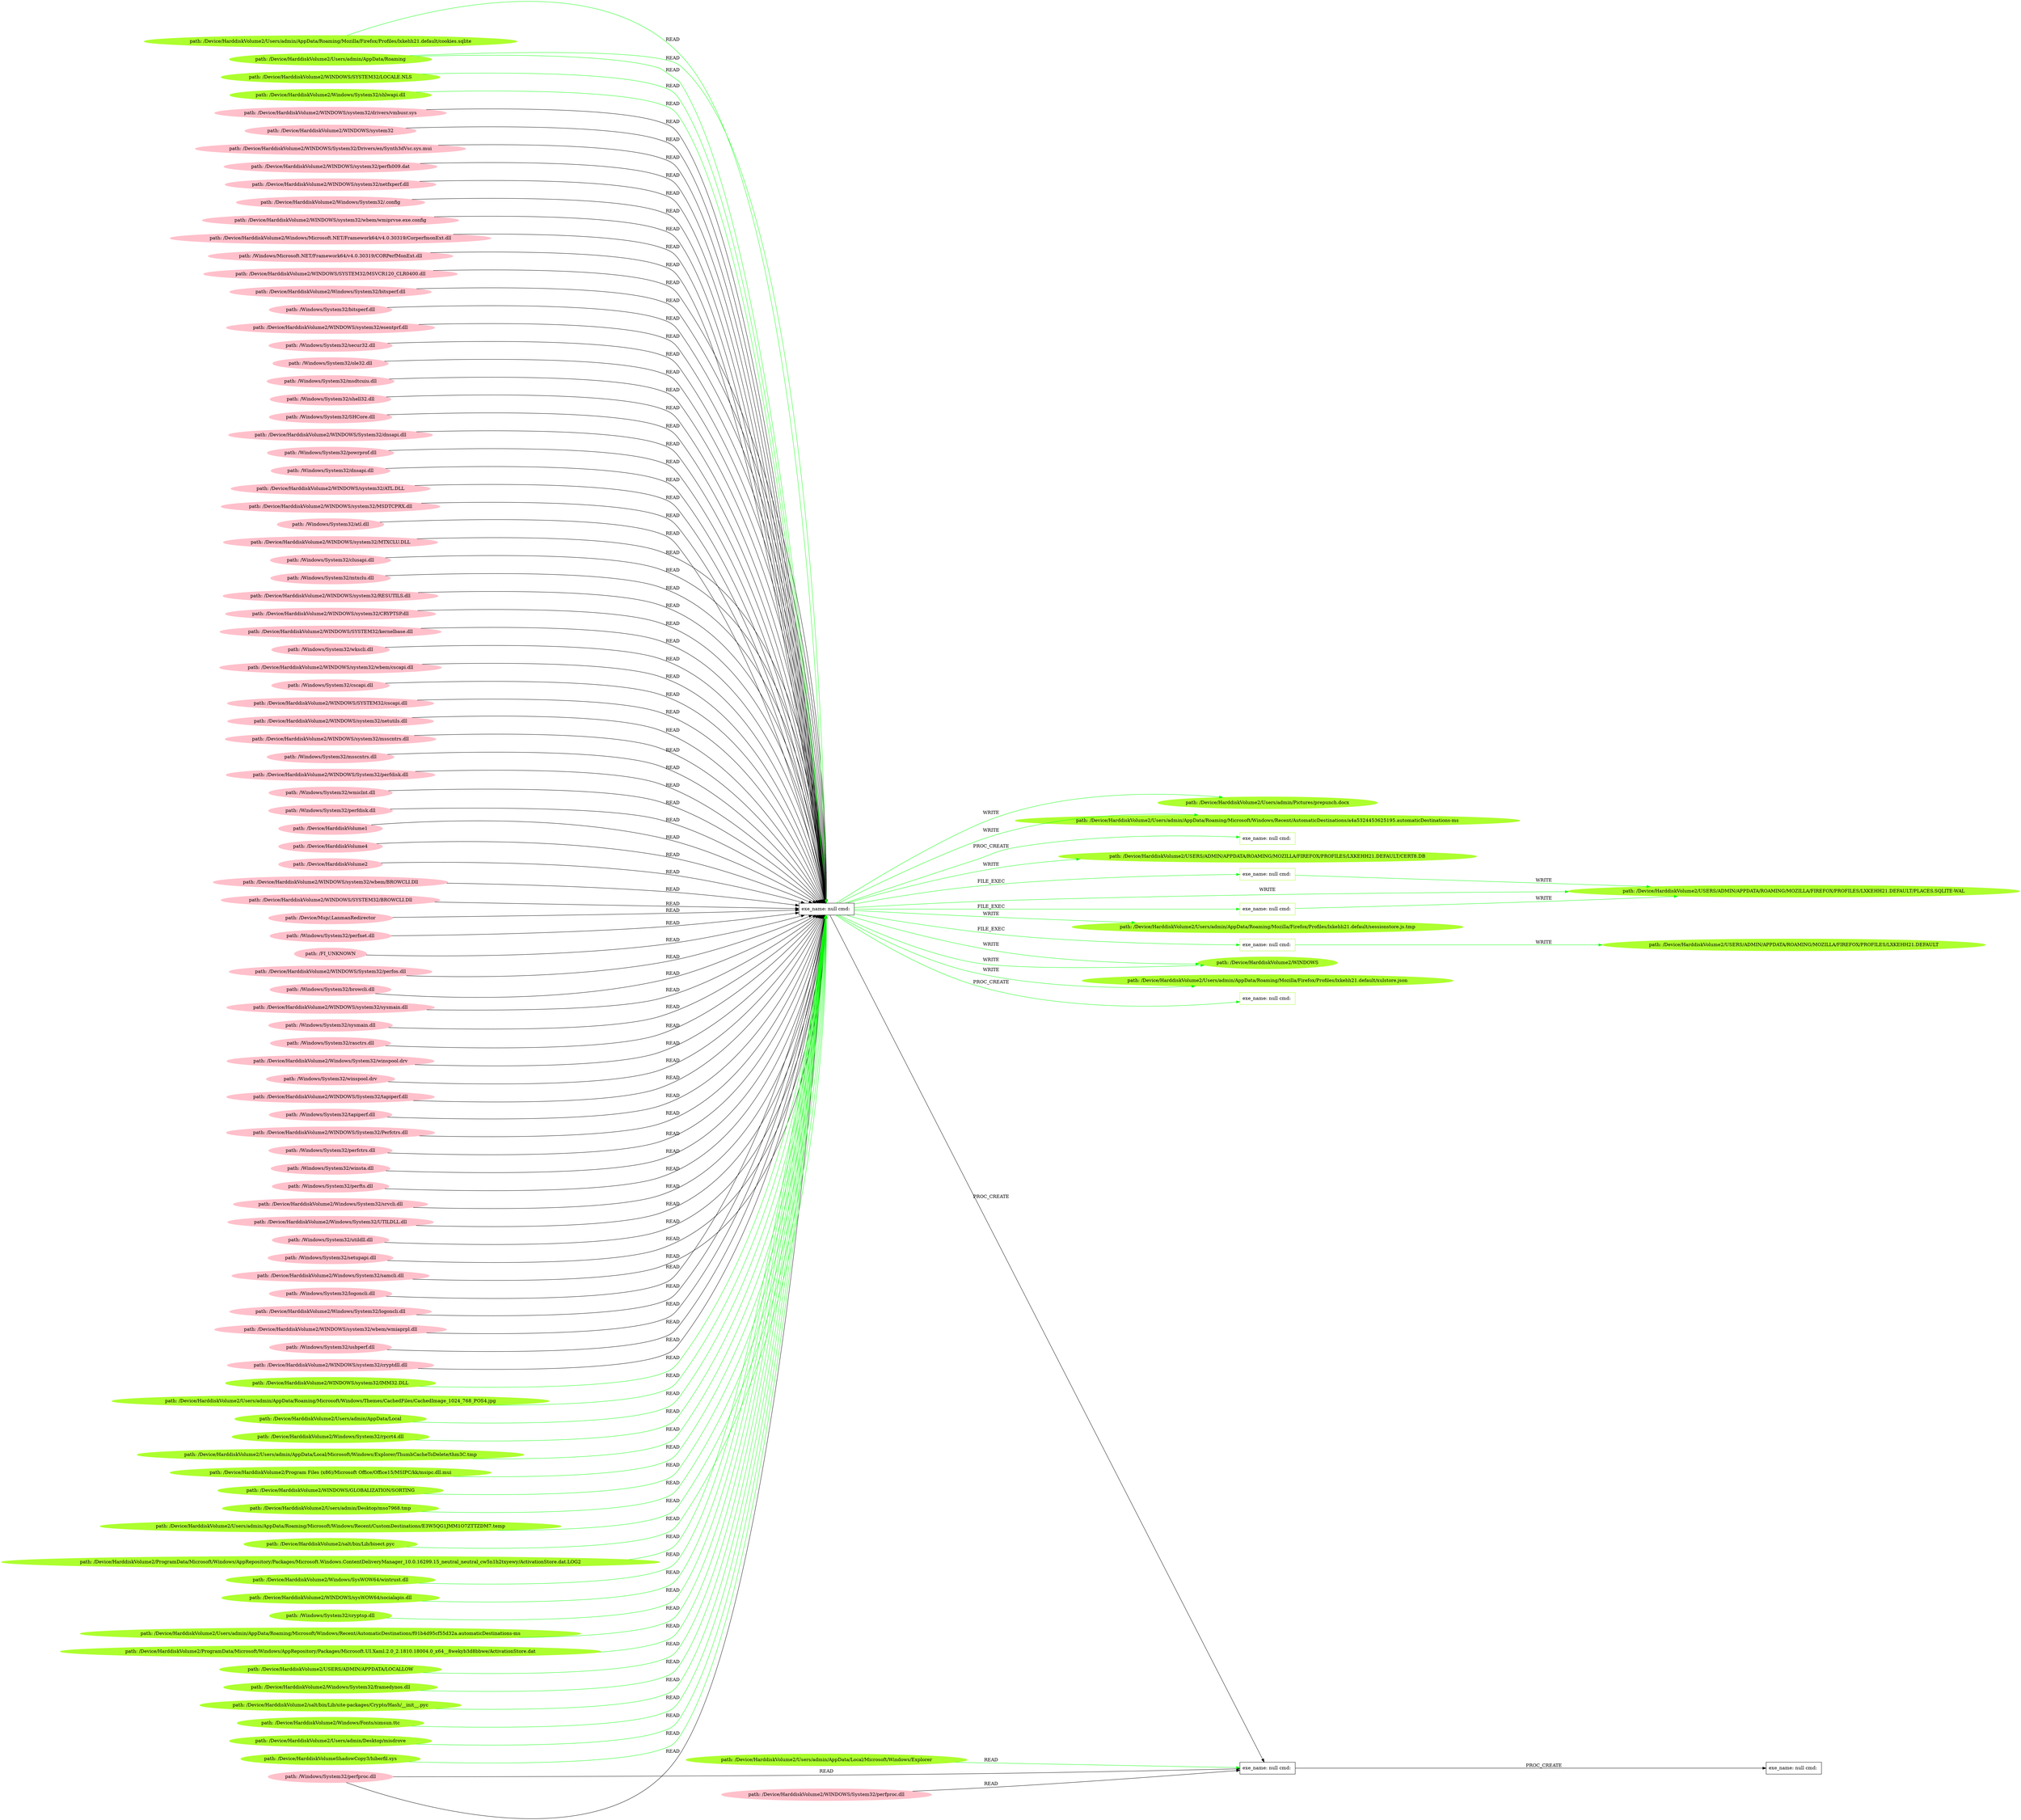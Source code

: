 digraph {
	rankdir=LR
	25 [label="exe_name: null cmd: " color=black shape=box style=solid]
	138 [label="exe_name: null cmd: " color=greenyellow shape=box style=solid]
	25 -> 138 [label=FILE_EXEC color=green]
	25 [label="exe_name: null cmd: " color=black shape=box style=solid]
	150 [label="exe_name: null cmd: " color=greenyellow shape=box style=solid]
	25 -> 150 [label=FILE_EXEC color=green]
	25 [label="exe_name: null cmd: " color=black shape=box style=solid]
	158 [label="exe_name: null cmd: " color=greenyellow shape=box style=solid]
	25 -> 158 [label=FILE_EXEC color=green]
	141 [label="path: /Device/HarddiskVolume2/Users/admin/AppData/Roaming" color=greenyellow shape=oval style=filled]
	25 [label="exe_name: null cmd: " color=black shape=box style=solid]
	141 -> 25 [label=READ color=green]
	134 [label="path: /Device/HarddiskVolume2/WINDOWS/SYSTEM32/LOCALE.NLS" color=greenyellow shape=oval style=filled]
	25 [label="exe_name: null cmd: " color=black shape=box style=solid]
	134 -> 25 [label=READ color=green]
	136 [label="path: /Device/HarddiskVolume2/Windows/System32/shlwapi.dll" color=greenyellow shape=oval style=filled]
	25 [label="exe_name: null cmd: " color=black shape=box style=solid]
	136 -> 25 [label=READ color=green]
	48 [label="path: /Device/HarddiskVolume2/WINDOWS/system32/drivers/vmbusr.sys" color=pink shape=oval style=filled]
	25 [label="exe_name: null cmd: " color=black shape=box style=solid]
	48 -> 25 [label=READ color=black]
	14 [label="path: /Device/HarddiskVolume2/WINDOWS/system32" color=pink shape=oval style=filled]
	25 [label="exe_name: null cmd: " color=black shape=box style=solid]
	14 -> 25 [label=READ color=black]
	20 [label="path: /Device/HarddiskVolume2/WINDOWS/System32/Drivers/en/Synth3dVsc.sys.mui" color=pink shape=oval style=filled]
	25 [label="exe_name: null cmd: " color=black shape=box style=solid]
	20 -> 25 [label=READ color=black]
	104 [label="path: /Device/HarddiskVolume2/WINDOWS/system32/perfh009.dat" color=pink shape=oval style=filled]
	25 [label="exe_name: null cmd: " color=black shape=box style=solid]
	104 -> 25 [label=READ color=black]
	57 [label="path: /Device/HarddiskVolume2/WINDOWS/system32/netfxperf.dll" color=pink shape=oval style=filled]
	25 [label="exe_name: null cmd: " color=black shape=box style=solid]
	57 -> 25 [label=READ color=black]
	92 [label="path: /Device/HarddiskVolume2/Windows/System32/.config" color=pink shape=oval style=filled]
	25 [label="exe_name: null cmd: " color=black shape=box style=solid]
	92 -> 25 [label=READ color=black]
	82 [label="path: /Device/HarddiskVolume2/WINDOWS/system32/wbem/wmiprvse.exe.config" color=pink shape=oval style=filled]
	25 [label="exe_name: null cmd: " color=black shape=box style=solid]
	82 -> 25 [label=READ color=black]
	11 [label="path: /Device/HarddiskVolume2/Windows/Microsoft.NET/Framework64/v4.0.30319/CorperfmonExt.dll" color=pink shape=oval style=filled]
	25 [label="exe_name: null cmd: " color=black shape=box style=solid]
	11 -> 25 [label=READ color=black]
	95 [label="path: /Windows/Microsoft.NET/Framework64/v4.0.30319/CORPerfMonExt.dll" color=pink shape=oval style=filled]
	25 [label="exe_name: null cmd: " color=black shape=box style=solid]
	95 -> 25 [label=READ color=black]
	51 [label="path: /Device/HarddiskVolume2/WINDOWS/SYSTEM32/MSVCR120_CLR0400.dll" color=pink shape=oval style=filled]
	25 [label="exe_name: null cmd: " color=black shape=box style=solid]
	51 -> 25 [label=READ color=black]
	34 [label="path: /Device/HarddiskVolume2/Windows/System32/bitsperf.dll" color=pink shape=oval style=filled]
	25 [label="exe_name: null cmd: " color=black shape=box style=solid]
	34 -> 25 [label=READ color=black]
	72 [label="path: /Windows/System32/bitsperf.dll" color=pink shape=oval style=filled]
	25 [label="exe_name: null cmd: " color=black shape=box style=solid]
	72 -> 25 [label=READ color=black]
	32 [label="path: /Device/HarddiskVolume2/WINDOWS/system32/esentprf.dll" color=pink shape=oval style=filled]
	25 [label="exe_name: null cmd: " color=black shape=box style=solid]
	32 -> 25 [label=READ color=black]
	35 [label="path: /Windows/System32/secur32.dll" color=pink shape=oval style=filled]
	25 [label="exe_name: null cmd: " color=black shape=box style=solid]
	35 -> 25 [label=READ color=black]
	105 [label="path: /Windows/System32/ole32.dll" color=pink shape=oval style=filled]
	25 [label="exe_name: null cmd: " color=black shape=box style=solid]
	105 -> 25 [label=READ color=black]
	83 [label="path: /Windows/System32/msdtcuiu.dll" color=pink shape=oval style=filled]
	25 [label="exe_name: null cmd: " color=black shape=box style=solid]
	83 -> 25 [label=READ color=black]
	85 [label="path: /Windows/System32/shell32.dll" color=pink shape=oval style=filled]
	25 [label="exe_name: null cmd: " color=black shape=box style=solid]
	85 -> 25 [label=READ color=black]
	112 [label="path: /Windows/System32/SHCore.dll" color=pink shape=oval style=filled]
	25 [label="exe_name: null cmd: " color=black shape=box style=solid]
	112 -> 25 [label=READ color=black]
	37 [label="path: /Device/HarddiskVolume2/WINDOWS/System32/dnsapi.dll" color=pink shape=oval style=filled]
	25 [label="exe_name: null cmd: " color=black shape=box style=solid]
	37 -> 25 [label=READ color=black]
	84 [label="path: /Windows/System32/powrprof.dll" color=pink shape=oval style=filled]
	25 [label="exe_name: null cmd: " color=black shape=box style=solid]
	84 -> 25 [label=READ color=black]
	96 [label="path: /Windows/System32/dnsapi.dll" color=pink shape=oval style=filled]
	25 [label="exe_name: null cmd: " color=black shape=box style=solid]
	96 -> 25 [label=READ color=black]
	75 [label="path: /Device/HarddiskVolume2/WINDOWS/system32/ATL.DLL" color=pink shape=oval style=filled]
	25 [label="exe_name: null cmd: " color=black shape=box style=solid]
	75 -> 25 [label=READ color=black]
	114 [label="path: /Device/HarddiskVolume2/WINDOWS/system32/MSDTCPRX.dll" color=pink shape=oval style=filled]
	25 [label="exe_name: null cmd: " color=black shape=box style=solid]
	114 -> 25 [label=READ color=black]
	54 [label="path: /Windows/System32/atl.dll" color=pink shape=oval style=filled]
	25 [label="exe_name: null cmd: " color=black shape=box style=solid]
	54 -> 25 [label=READ color=black]
	65 [label="path: /Device/HarddiskVolume2/WINDOWS/system32/MTXCLU.DLL" color=pink shape=oval style=filled]
	25 [label="exe_name: null cmd: " color=black shape=box style=solid]
	65 -> 25 [label=READ color=black]
	98 [label="path: /Windows/System32/clusapi.dll" color=pink shape=oval style=filled]
	25 [label="exe_name: null cmd: " color=black shape=box style=solid]
	98 -> 25 [label=READ color=black]
	80 [label="path: /Windows/System32/mtxclu.dll" color=pink shape=oval style=filled]
	25 [label="exe_name: null cmd: " color=black shape=box style=solid]
	80 -> 25 [label=READ color=black]
	68 [label="path: /Device/HarddiskVolume2/WINDOWS/system32/RESUTILS.dll" color=pink shape=oval style=filled]
	25 [label="exe_name: null cmd: " color=black shape=box style=solid]
	68 -> 25 [label=READ color=black]
	55 [label="path: /Device/HarddiskVolume2/WINDOWS/system32/CRYPTSP.dll" color=pink shape=oval style=filled]
	25 [label="exe_name: null cmd: " color=black shape=box style=solid]
	55 -> 25 [label=READ color=black]
	53 [label="path: /Device/HarddiskVolume2/WINDOWS/SYSTEM32/kernelbase.dll" color=pink shape=oval style=filled]
	25 [label="exe_name: null cmd: " color=black shape=box style=solid]
	53 -> 25 [label=READ color=black]
	36 [label="path: /Windows/System32/wkscli.dll" color=pink shape=oval style=filled]
	25 [label="exe_name: null cmd: " color=black shape=box style=solid]
	36 -> 25 [label=READ color=black]
	60 [label="path: /Device/HarddiskVolume2/WINDOWS/system32/wbem/cscapi.dll" color=pink shape=oval style=filled]
	25 [label="exe_name: null cmd: " color=black shape=box style=solid]
	60 -> 25 [label=READ color=black]
	81 [label="path: /Windows/System32/cscapi.dll" color=pink shape=oval style=filled]
	25 [label="exe_name: null cmd: " color=black shape=box style=solid]
	81 -> 25 [label=READ color=black]
	109 [label="path: /Device/HarddiskVolume2/WINDOWS/SYSTEM32/cscapi.dll" color=pink shape=oval style=filled]
	25 [label="exe_name: null cmd: " color=black shape=box style=solid]
	109 -> 25 [label=READ color=black]
	50 [label="path: /Device/HarddiskVolume2/WINDOWS/system32/netutils.dll" color=pink shape=oval style=filled]
	25 [label="exe_name: null cmd: " color=black shape=box style=solid]
	50 -> 25 [label=READ color=black]
	4 [label="path: /Device/HarddiskVolume2/WINDOWS/system32/msscntrs.dll" color=pink shape=oval style=filled]
	25 [label="exe_name: null cmd: " color=black shape=box style=solid]
	4 -> 25 [label=READ color=black]
	33 [label="path: /Windows/System32/msscntrs.dll" color=pink shape=oval style=filled]
	25 [label="exe_name: null cmd: " color=black shape=box style=solid]
	33 -> 25 [label=READ color=black]
	38 [label="path: /Device/HarddiskVolume2/WINDOWS/System32/perfdisk.dll" color=pink shape=oval style=filled]
	25 [label="exe_name: null cmd: " color=black shape=box style=solid]
	38 -> 25 [label=READ color=black]
	111 [label="path: /Windows/System32/wmiclnt.dll" color=pink shape=oval style=filled]
	25 [label="exe_name: null cmd: " color=black shape=box style=solid]
	111 -> 25 [label=READ color=black]
	73 [label="path: /Windows/System32/perfdisk.dll" color=pink shape=oval style=filled]
	25 [label="exe_name: null cmd: " color=black shape=box style=solid]
	73 -> 25 [label=READ color=black]
	58 [label="path: /Device/HarddiskVolume1" color=pink shape=oval style=filled]
	25 [label="exe_name: null cmd: " color=black shape=box style=solid]
	58 -> 25 [label=READ color=black]
	7 [label="path: /Device/HarddiskVolume4" color=pink shape=oval style=filled]
	25 [label="exe_name: null cmd: " color=black shape=box style=solid]
	7 -> 25 [label=READ color=black]
	66 [label="path: /Device/HarddiskVolume2" color=pink shape=oval style=filled]
	25 [label="exe_name: null cmd: " color=black shape=box style=solid]
	66 -> 25 [label=READ color=black]
	99 [label="path: /Device/HarddiskVolume2/WINDOWS/system32/wbem/BROWCLI.Dll" color=pink shape=oval style=filled]
	25 [label="exe_name: null cmd: " color=black shape=box style=solid]
	99 -> 25 [label=READ color=black]
	12 [label="path: /Device/HarddiskVolume2/WINDOWS/SYSTEM32/BROWCLI.Dll" color=pink shape=oval style=filled]
	25 [label="exe_name: null cmd: " color=black shape=box style=solid]
	12 -> 25 [label=READ color=black]
	16 [label="path: /Device/Mup/;LanmanRedirector" color=pink shape=oval style=filled]
	25 [label="exe_name: null cmd: " color=black shape=box style=solid]
	16 -> 25 [label=READ color=black]
	103 [label="path: /Windows/System32/perfnet.dll" color=pink shape=oval style=filled]
	25 [label="exe_name: null cmd: " color=black shape=box style=solid]
	103 -> 25 [label=READ color=black]
	115 [label="path: /FI_UNKNOWN" color=pink shape=oval style=filled]
	25 [label="exe_name: null cmd: " color=black shape=box style=solid]
	115 -> 25 [label=READ color=black]
	94 [label="path: /Device/HarddiskVolume2/WINDOWS/System32/perfos.dll" color=pink shape=oval style=filled]
	25 [label="exe_name: null cmd: " color=black shape=box style=solid]
	94 -> 25 [label=READ color=black]
	42 [label="path: /Windows/System32/browcli.dll" color=pink shape=oval style=filled]
	25 [label="exe_name: null cmd: " color=black shape=box style=solid]
	42 -> 25 [label=READ color=black]
	119 [label="path: /Windows/System32/perfproc.dll" color=pink shape=oval style=filled]
	25 [label="exe_name: null cmd: " color=black shape=box style=solid]
	119 -> 25 [label=READ color=black]
	45 [label="path: /Device/HarddiskVolume2/WINDOWS/system32/sysmain.dll" color=pink shape=oval style=filled]
	25 [label="exe_name: null cmd: " color=black shape=box style=solid]
	45 -> 25 [label=READ color=black]
	63 [label="path: /Windows/System32/sysmain.dll" color=pink shape=oval style=filled]
	25 [label="exe_name: null cmd: " color=black shape=box style=solid]
	63 -> 25 [label=READ color=black]
	86 [label="path: /Windows/System32/rasctrs.dll" color=pink shape=oval style=filled]
	25 [label="exe_name: null cmd: " color=black shape=box style=solid]
	86 -> 25 [label=READ color=black]
	3 [label="path: /Device/HarddiskVolume2/Windows/System32/winspool.drv" color=pink shape=oval style=filled]
	25 [label="exe_name: null cmd: " color=black shape=box style=solid]
	3 -> 25 [label=READ color=black]
	107 [label="path: /Windows/System32/winspool.drv" color=pink shape=oval style=filled]
	25 [label="exe_name: null cmd: " color=black shape=box style=solid]
	107 -> 25 [label=READ color=black]
	91 [label="path: /Device/HarddiskVolume2/WINDOWS/System32/tapiperf.dll" color=pink shape=oval style=filled]
	25 [label="exe_name: null cmd: " color=black shape=box style=solid]
	91 -> 25 [label=READ color=black]
	71 [label="path: /Windows/System32/tapiperf.dll" color=pink shape=oval style=filled]
	25 [label="exe_name: null cmd: " color=black shape=box style=solid]
	71 -> 25 [label=READ color=black]
	21 [label="path: /Device/HarddiskVolume2/WINDOWS/System32/Perfctrs.dll" color=pink shape=oval style=filled]
	25 [label="exe_name: null cmd: " color=black shape=box style=solid]
	21 -> 25 [label=READ color=black]
	56 [label="path: /Windows/System32/perfctrs.dll" color=pink shape=oval style=filled]
	25 [label="exe_name: null cmd: " color=black shape=box style=solid]
	56 -> 25 [label=READ color=black]
	2 [label="path: /Windows/System32/winsta.dll" color=pink shape=oval style=filled]
	25 [label="exe_name: null cmd: " color=black shape=box style=solid]
	2 -> 25 [label=READ color=black]
	102 [label="path: /Windows/System32/perfts.dll" color=pink shape=oval style=filled]
	25 [label="exe_name: null cmd: " color=black shape=box style=solid]
	102 -> 25 [label=READ color=black]
	18 [label="path: /Device/HarddiskVolume2/Windows/System32/srvcli.dll" color=pink shape=oval style=filled]
	25 [label="exe_name: null cmd: " color=black shape=box style=solid]
	18 -> 25 [label=READ color=black]
	46 [label="path: /Device/HarddiskVolume2/Windows/System32/UTILDLL.dll" color=pink shape=oval style=filled]
	25 [label="exe_name: null cmd: " color=black shape=box style=solid]
	46 -> 25 [label=READ color=black]
	61 [label="path: /Windows/System32/utildll.dll" color=pink shape=oval style=filled]
	25 [label="exe_name: null cmd: " color=black shape=box style=solid]
	61 -> 25 [label=READ color=black]
	79 [label="path: /Windows/System32/setupapi.dll" color=pink shape=oval style=filled]
	25 [label="exe_name: null cmd: " color=black shape=box style=solid]
	79 -> 25 [label=READ color=black]
	10 [label="path: /Device/HarddiskVolume2/Windows/System32/samcli.dll" color=pink shape=oval style=filled]
	25 [label="exe_name: null cmd: " color=black shape=box style=solid]
	10 -> 25 [label=READ color=black]
	78 [label="path: /Windows/System32/logoncli.dll" color=pink shape=oval style=filled]
	25 [label="exe_name: null cmd: " color=black shape=box style=solid]
	78 -> 25 [label=READ color=black]
	100 [label="path: /Device/HarddiskVolume2/Windows/System32/logoncli.dll" color=pink shape=oval style=filled]
	25 [label="exe_name: null cmd: " color=black shape=box style=solid]
	100 -> 25 [label=READ color=black]
	93 [label="path: /Device/HarddiskVolume2/WINDOWS/system32/wbem/wmiaprpl.dll" color=pink shape=oval style=filled]
	25 [label="exe_name: null cmd: " color=black shape=box style=solid]
	93 -> 25 [label=READ color=black]
	97 [label="path: /Windows/System32/usbperf.dll" color=pink shape=oval style=filled]
	25 [label="exe_name: null cmd: " color=black shape=box style=solid]
	97 -> 25 [label=READ color=black]
	70 [label="path: /Device/HarddiskVolume2/WINDOWS/system32/cryptdll.dll" color=pink shape=oval style=filled]
	25 [label="exe_name: null cmd: " color=black shape=box style=solid]
	70 -> 25 [label=READ color=black]
	25 [label="exe_name: null cmd: " color=black shape=box style=solid]
	0 [label="exe_name: null cmd: " color=black shape=box style=solid]
	25 -> 0 [label=PROC_CREATE color=black]
	117 [label="path: /Device/HarddiskVolume2/WINDOWS/System32/perfproc.dll" color=pink shape=oval style=filled]
	0 [label="exe_name: null cmd: " color=black shape=box style=solid]
	117 -> 0 [label=READ color=black]
	119 [label="path: /Windows/System32/perfproc.dll" color=pink shape=oval style=filled]
	0 [label="exe_name: null cmd: " color=black shape=box style=solid]
	119 -> 0 [label=READ color=black]
	0 [label="exe_name: null cmd: " color=black shape=box style=solid]
	1 [label="exe_name: null cmd: " color=black shape=box style=solid]
	0 -> 1 [label=PROC_CREATE color=black]
	135 [label="path: /Device/HarddiskVolume2/WINDOWS/system32/IMM32.DLL" color=greenyellow shape=oval style=filled]
	25 [label="exe_name: null cmd: " color=black shape=box style=solid]
	135 -> 25 [label=READ color=green]
	141 [label="path: /Device/HarddiskVolume2/Users/admin/AppData/Roaming" color=greenyellow shape=oval style=filled]
	25 [label="exe_name: null cmd: " color=black shape=box style=solid]
	141 -> 25 [label=READ color=green]
	160 [label="path: /Device/HarddiskVolume2/Users/admin/AppData/Roaming/Microsoft/Windows/Themes/CachedFiles/CachedImage_1024_768_POS4.jpg" color=greenyellow shape=oval style=filled]
	25 [label="exe_name: null cmd: " color=black shape=box style=solid]
	160 -> 25 [label=READ color=green]
	157 [label="path: /Device/HarddiskVolume2/Users/admin/AppData/Local" color=greenyellow shape=oval style=filled]
	25 [label="exe_name: null cmd: " color=black shape=box style=solid]
	157 -> 25 [label=READ color=green]
	161 [label="path: /Device/HarddiskVolume2/Windows/System32/rpcrt4.dll" color=greenyellow shape=oval style=filled]
	25 [label="exe_name: null cmd: " color=black shape=box style=solid]
	161 -> 25 [label=READ color=green]
	165 [label="path: /Device/HarddiskVolume2/Users/admin/AppData/Local/Microsoft/Windows/Explorer" color=greenyellow shape=oval style=filled]
	0 [label="exe_name: null cmd: " color=black shape=box style=solid]
	165 -> 0 [label=READ color=green]
	129 [label="path: /Device/HarddiskVolume2/Users/admin/AppData/Local/Microsoft/Windows/Explorer/ThumbCacheToDelete/thm3C.tmp" color=greenyellow shape=oval style=filled]
	25 [label="exe_name: null cmd: " color=black shape=box style=solid]
	129 -> 25 [label=READ color=green]
	147 [label="path: /Device/HarddiskVolume2/Program Files (x86)/Microsoft Office/Office15/MSIPC/kk/msipc.dll.mui" color=greenyellow shape=oval style=filled]
	25 [label="exe_name: null cmd: " color=black shape=box style=solid]
	147 -> 25 [label=READ color=green]
	131 [label="path: /Device/HarddiskVolume2/WINDOWS/GLOBALIZATION/SORTING" color=greenyellow shape=oval style=filled]
	25 [label="exe_name: null cmd: " color=black shape=box style=solid]
	131 -> 25 [label=READ color=green]
	150 [label="exe_name: null cmd: " color=greenyellow shape=box style=solid]
	123 [label="path: /Device/HarddiskVolume2/USERS/ADMIN/APPDATA/ROAMING/MOZILLA/FIREFOX/PROFILES/LXKEHH21.DEFAULT/PLACES.SQLITE-WAL" color=greenyellow shape=oval style=filled]
	150 -> 123 [label=WRITE color=green]
	137 [label="path: /Device/HarddiskVolume2/Users/admin/Desktop/mso7968.tmp" color=greenyellow shape=oval style=filled]
	25 [label="exe_name: null cmd: " color=black shape=box style=solid]
	137 -> 25 [label=READ color=green]
	132 [label="path: /Device/HarddiskVolume2/Users/admin/AppData/Roaming/Microsoft/Windows/Recent/CustomDestinations/E3W5QG1JMM1O7ZTTZDM7.temp" color=greenyellow shape=oval style=filled]
	25 [label="exe_name: null cmd: " color=black shape=box style=solid]
	132 -> 25 [label=READ color=green]
	149 [label="path: /Device/HarddiskVolume2/salt/bin/Lib/bisect.pyc" color=greenyellow shape=oval style=filled]
	25 [label="exe_name: null cmd: " color=black shape=box style=solid]
	149 -> 25 [label=READ color=green]
	25 [label="exe_name: null cmd: " color=black shape=box style=solid]
	124 [label="path: /Device/HarddiskVolume2/WINDOWS" color=greenyellow shape=oval style=filled]
	25 -> 124 [label=WRITE color=green]
	25 [label="exe_name: null cmd: " color=black shape=box style=solid]
	124 [label="path: /Device/HarddiskVolume2/WINDOWS" color=greenyellow shape=oval style=filled]
	25 -> 124 [label=WRITE color=green]
	144 [label="path: /Device/HarddiskVolume2/ProgramData/Microsoft/Windows/AppRepository/Packages/Microsoft.Windows.ContentDeliveryManager_10.0.16299.15_neutral_neutral_cw5n1h2txyewy/ActivationStore.dat.LOG2" color=greenyellow shape=oval style=filled]
	25 [label="exe_name: null cmd: " color=black shape=box style=solid]
	144 -> 25 [label=READ color=green]
	156 [label="path: /Device/HarddiskVolume2/Windows/SysWOW64/wintrust.dll" color=greenyellow shape=oval style=filled]
	25 [label="exe_name: null cmd: " color=black shape=box style=solid]
	156 -> 25 [label=READ color=green]
	138 [label="exe_name: null cmd: " color=greenyellow shape=box style=solid]
	123 [label="path: /Device/HarddiskVolume2/USERS/ADMIN/APPDATA/ROAMING/MOZILLA/FIREFOX/PROFILES/LXKEHH21.DEFAULT/PLACES.SQLITE-WAL" color=greenyellow shape=oval style=filled]
	138 -> 123 [label=WRITE color=green]
	25 [label="exe_name: null cmd: " color=black shape=box style=solid]
	123 [label="path: /Device/HarddiskVolume2/USERS/ADMIN/APPDATA/ROAMING/MOZILLA/FIREFOX/PROFILES/LXKEHH21.DEFAULT/PLACES.SQLITE-WAL" color=greenyellow shape=oval style=filled]
	25 -> 123 [label=WRITE color=green]
	128 [label="path: /Device/HarddiskVolume2/WINDOWS/sysWOW64/socialapis.dll" color=greenyellow shape=oval style=filled]
	25 [label="exe_name: null cmd: " color=black shape=box style=solid]
	128 -> 25 [label=READ color=green]
	25 [label="exe_name: null cmd: " color=black shape=box style=solid]
	152 [label="path: /Device/HarddiskVolume2/Users/admin/AppData/Roaming/Mozilla/Firefox/Profiles/lxkehh21.default/xulstore.json" color=greenyellow shape=oval style=filled]
	25 -> 152 [label=WRITE color=green]
	25 [label="exe_name: null cmd: " color=black shape=box style=solid]
	162 [label="exe_name: null cmd: " color=greenyellow shape=box style=solid]
	25 -> 162 [label=PROC_CREATE color=green]
	25 [label="exe_name: null cmd: " color=black shape=box style=solid]
	122 [label="path: /Device/HarddiskVolume2/Users/admin/Pictures/prepunch.docx" color=greenyellow shape=oval style=filled]
	25 -> 122 [label=WRITE color=green]
	154 [label="path: /Windows/System32/cryptsp.dll" color=greenyellow shape=oval style=filled]
	25 [label="exe_name: null cmd: " color=black shape=box style=solid]
	154 -> 25 [label=READ color=green]
	153 [label="path: /Device/HarddiskVolume2/Users/admin/AppData/Roaming/Microsoft/Windows/Recent/AutomaticDestinations/f01b4d95cf55d32a.automaticDestinations-ms" color=greenyellow shape=oval style=filled]
	25 [label="exe_name: null cmd: " color=black shape=box style=solid]
	153 -> 25 [label=READ color=green]
	163 [label="path: /Device/HarddiskVolume2/ProgramData/Microsoft/Windows/AppRepository/Packages/Microsoft.UI.Xaml.2.0_2.1810.18004.0_x64__8wekyb3d8bbwe/ActivationStore.dat" color=greenyellow shape=oval style=filled]
	25 [label="exe_name: null cmd: " color=black shape=box style=solid]
	163 -> 25 [label=READ color=green]
	25 [label="exe_name: null cmd: " color=black shape=box style=solid]
	125 [label="path: /Device/HarddiskVolume2/Users/admin/AppData/Roaming/Microsoft/Windows/Recent/AutomaticDestinations/a4a5324453625195.automaticDestinations-ms" color=greenyellow shape=oval style=filled]
	25 -> 125 [label=WRITE color=green]
	164 [label="path: /Device/HarddiskVolume2/USERS/ADMIN/APPDATA/LOCALLOW" color=greenyellow shape=oval style=filled]
	25 [label="exe_name: null cmd: " color=black shape=box style=solid]
	164 -> 25 [label=READ color=green]
	140 [label="path: /Device/HarddiskVolume2/Windows/System32/framedynos.dll" color=greenyellow shape=oval style=filled]
	25 [label="exe_name: null cmd: " color=black shape=box style=solid]
	140 -> 25 [label=READ color=green]
	142 [label="path: /Device/HarddiskVolume2/salt/bin/Lib/site-packages/Crypto/Hash/__init__.pyc" color=greenyellow shape=oval style=filled]
	25 [label="exe_name: null cmd: " color=black shape=box style=solid]
	142 -> 25 [label=READ color=green]
	25 [label="exe_name: null cmd: " color=black shape=box style=solid]
	148 [label="exe_name: null cmd: " color=greenyellow shape=box style=solid]
	25 -> 148 [label=PROC_CREATE color=green]
	127 [label="path: /Device/HarddiskVolume2/Windows/Fonts/simsun.ttc" color=greenyellow shape=oval style=filled]
	25 [label="exe_name: null cmd: " color=black shape=box style=solid]
	127 -> 25 [label=READ color=green]
	133 [label="path: /Device/HarddiskVolume2/Users/admin/Desktop/misdrove" color=greenyellow shape=oval style=filled]
	25 [label="exe_name: null cmd: " color=black shape=box style=solid]
	133 -> 25 [label=READ color=green]
	130 [label="path: /Device/HarddiskVolumeShadowCopy3/hiberfil.sys" color=greenyellow shape=oval style=filled]
	25 [label="exe_name: null cmd: " color=black shape=box style=solid]
	130 -> 25 [label=READ color=green]
	25 [label="exe_name: null cmd: " color=black shape=box style=solid]
	155 [label="path: /Device/HarddiskVolume2/USERS/ADMIN/APPDATA/ROAMING/MOZILLA/FIREFOX/PROFILES/LXKEHH21.DEFAULT/CERT8.DB" color=greenyellow shape=oval style=filled]
	25 -> 155 [label=WRITE color=green]
	158 [label="exe_name: null cmd: " color=greenyellow shape=box style=solid]
	159 [label="path: /Device/HarddiskVolume2/USERS/ADMIN/APPDATA/ROAMING/MOZILLA/FIREFOX/PROFILES/LXKEHH21.DEFAULT" color=greenyellow shape=oval style=filled]
	158 -> 159 [label=WRITE color=green]
	143 [label="path: /Device/HarddiskVolume2/Users/admin/AppData/Roaming/Mozilla/Firefox/Profiles/lxkehh21.default/cookies.sqlite" color=greenyellow shape=oval style=filled]
	25 [label="exe_name: null cmd: " color=black shape=box style=solid]
	143 -> 25 [label=READ color=green]
	25 [label="exe_name: null cmd: " color=black shape=box style=solid]
	145 [label="path: /Device/HarddiskVolume2/Users/admin/AppData/Roaming/Mozilla/Firefox/Profiles/lxkehh21.default/sessionstore.js.tmp" color=greenyellow shape=oval style=filled]
	25 -> 145 [label=WRITE color=green]
}
